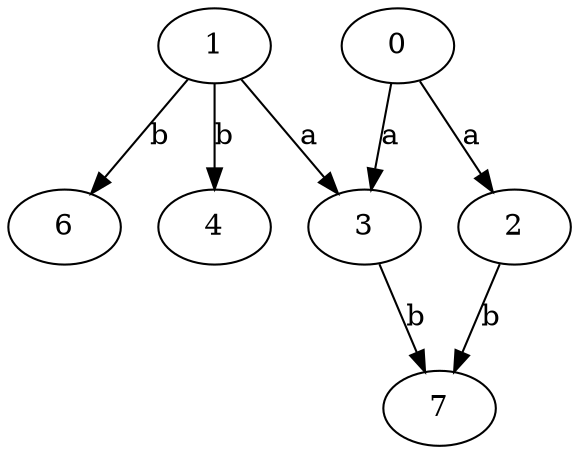 strict digraph  {
1;
2;
3;
4;
0;
6;
7;
1 -> 3  [label=a];
1 -> 4  [label=b];
1 -> 6  [label=b];
2 -> 7  [label=b];
3 -> 7  [label=b];
0 -> 2  [label=a];
0 -> 3  [label=a];
}
